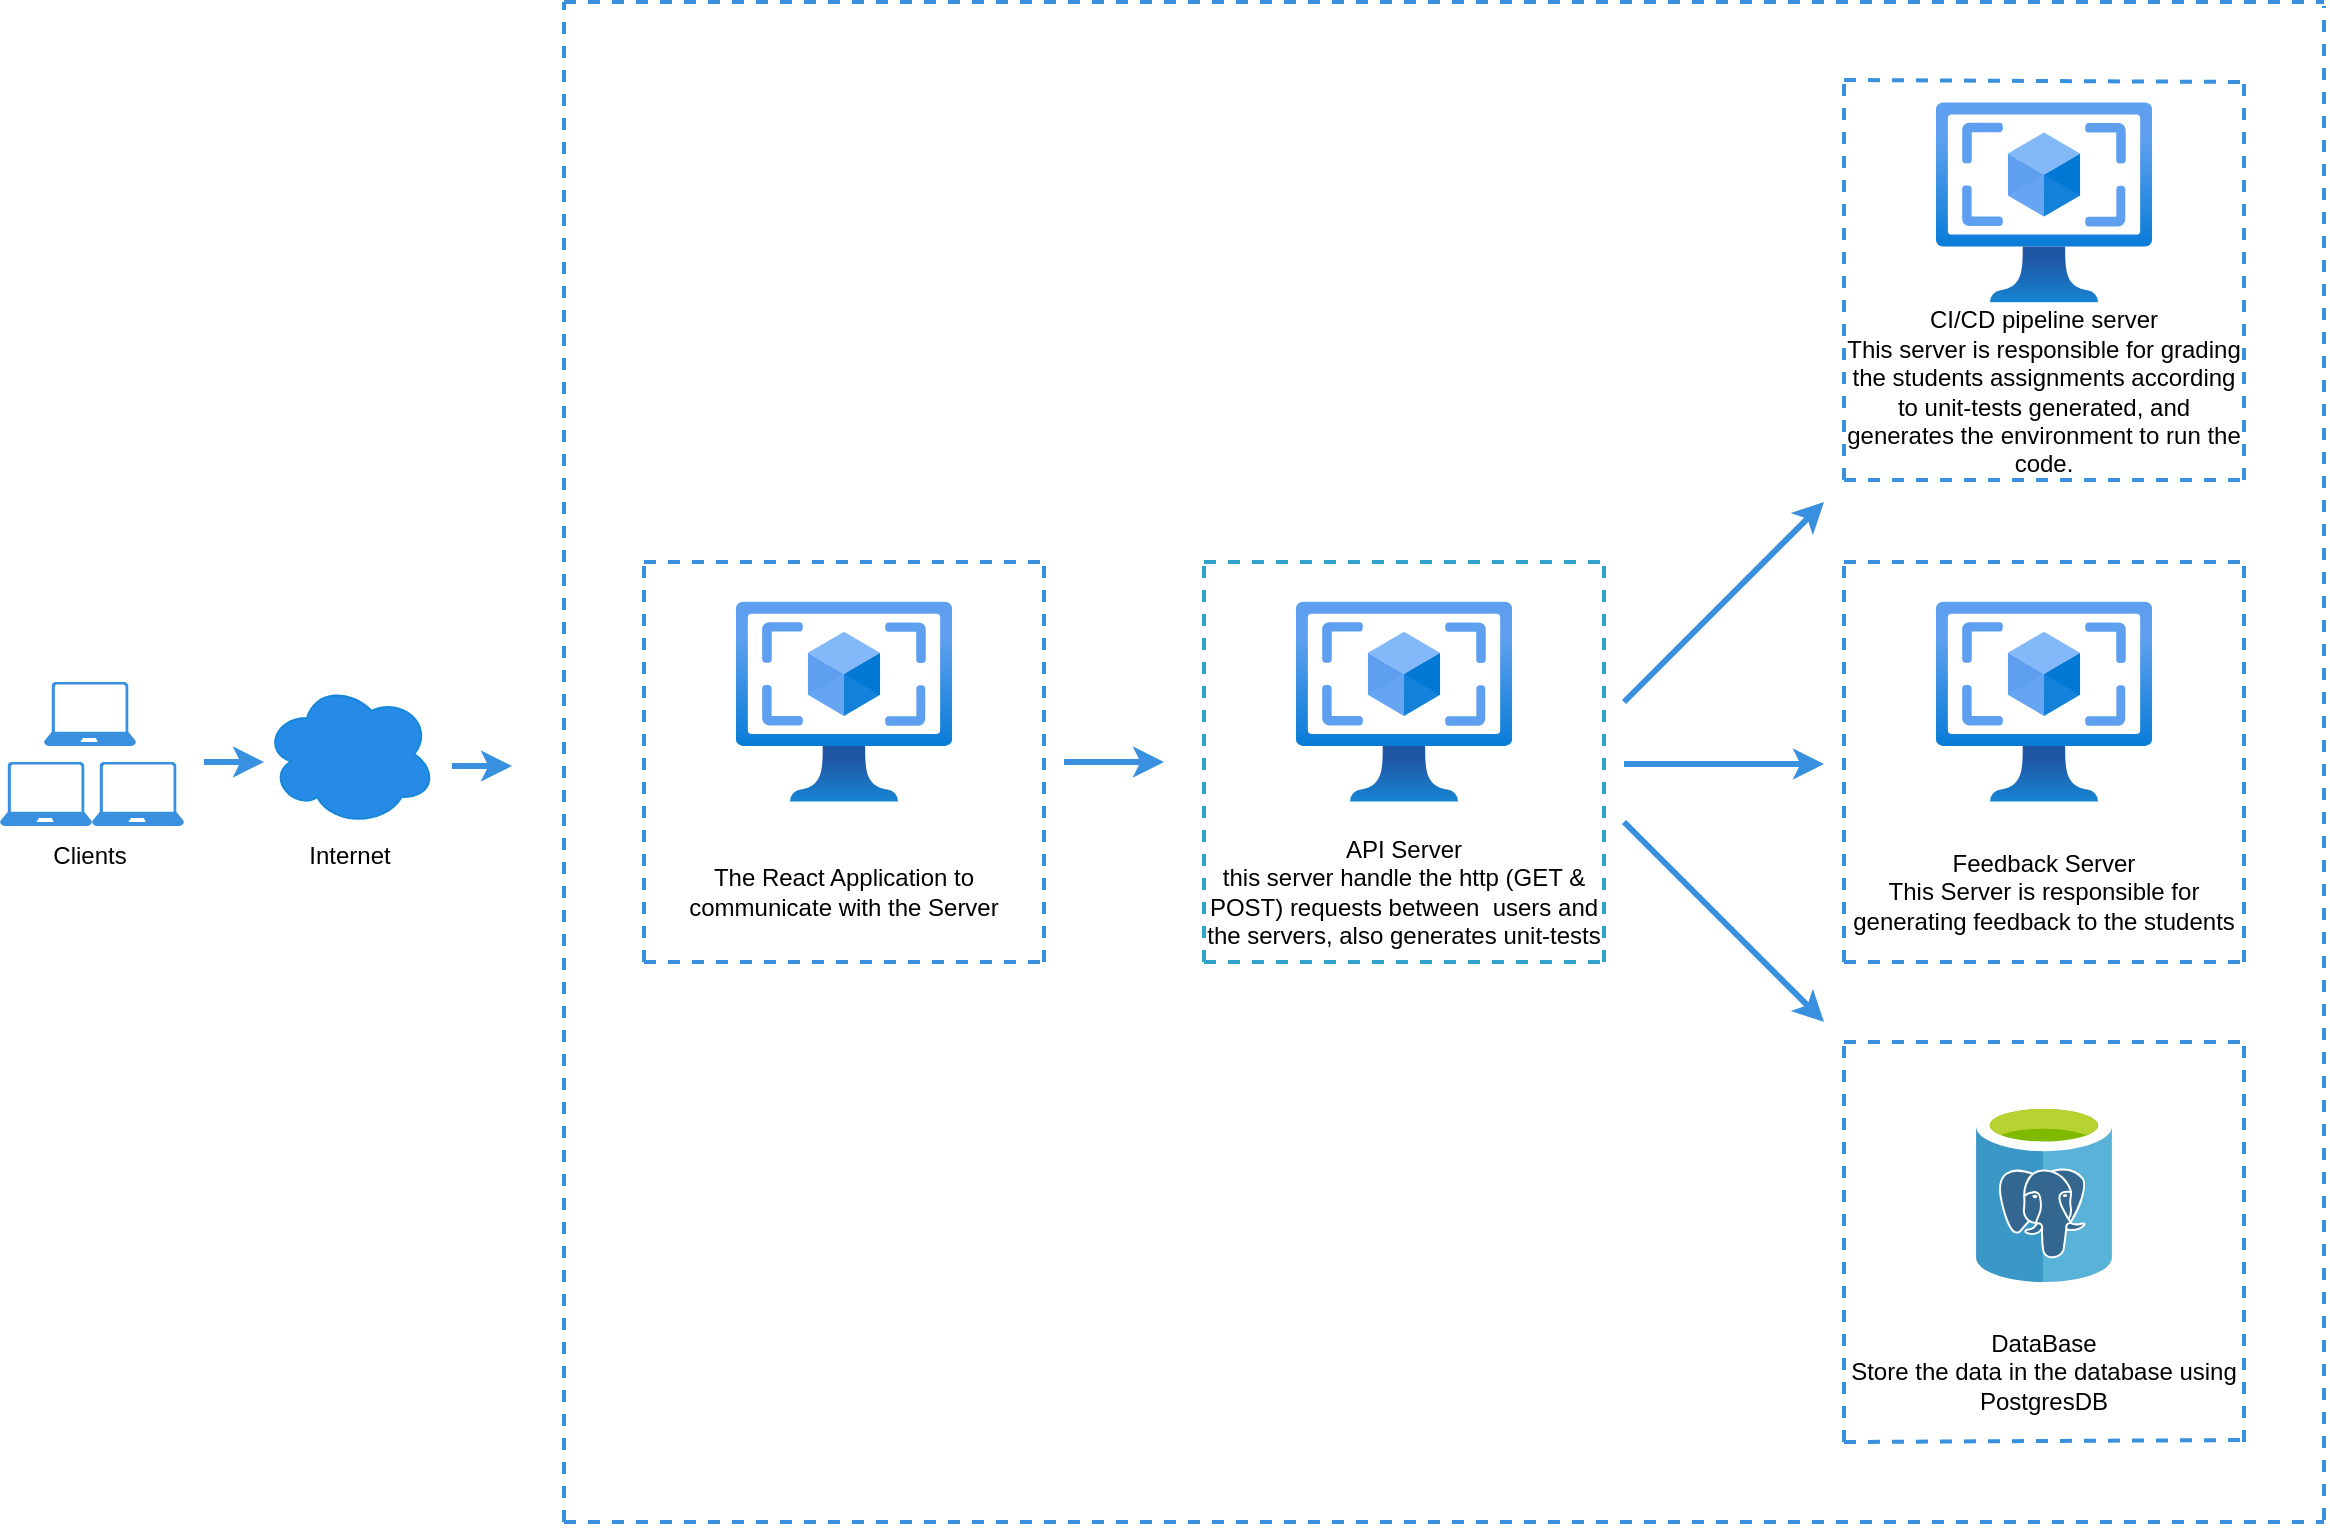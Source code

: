 <mxfile version="24.3.1" type="github">
  <diagram name="Page-1" id="WDVd_LqC4GoW-k4hKBYJ">
    <mxGraphModel dx="1871" dy="1085" grid="1" gridSize="10" guides="1" tooltips="1" connect="1" arrows="1" fold="1" page="1" pageScale="1" pageWidth="1300" pageHeight="1000" math="0" shadow="0">
      <root>
        <mxCell id="0" />
        <mxCell id="1" parent="0" />
        <mxCell id="yqN9pOTxlsv4gtg9a_OV-2" value="" style="verticalLabelPosition=bottom;html=1;verticalAlign=top;align=center;strokeColor=none;fillColor=#3890df;shape=mxgraph.azure.laptop;pointerEvents=1;" parent="1" vertex="1">
          <mxGeometry x="60" y="460" width="46" height="32" as="geometry" />
        </mxCell>
        <mxCell id="yqN9pOTxlsv4gtg9a_OV-5" value="" style="endArrow=classic;html=1;rounded=0;strokeColor=#3890df;strokeWidth=3;" parent="1" edge="1">
          <mxGeometry width="50" height="50" relative="1" as="geometry">
            <mxPoint x="140" y="500" as="sourcePoint" />
            <mxPoint x="170" y="500" as="targetPoint" />
          </mxGeometry>
        </mxCell>
        <mxCell id="yqN9pOTxlsv4gtg9a_OV-6" value="" style="ellipse;shape=cloud;whiteSpace=wrap;html=1;shadow=0;fillColor=#258be7;strokeColor=#1788d9;" parent="1" vertex="1">
          <mxGeometry x="170" y="460" width="86" height="72" as="geometry" />
        </mxCell>
        <mxCell id="yqN9pOTxlsv4gtg9a_OV-9" value="Clients" style="text;html=1;align=center;verticalAlign=middle;whiteSpace=wrap;rounded=0;" parent="1" vertex="1">
          <mxGeometry x="53" y="532" width="60" height="30" as="geometry" />
        </mxCell>
        <mxCell id="yqN9pOTxlsv4gtg9a_OV-10" value="Internet" style="text;html=1;align=center;verticalAlign=middle;whiteSpace=wrap;rounded=0;" parent="1" vertex="1">
          <mxGeometry x="183" y="532" width="60" height="30" as="geometry" />
        </mxCell>
        <mxCell id="yqN9pOTxlsv4gtg9a_OV-11" value="" style="endArrow=classic;html=1;rounded=0;strokeColor=#3890df;strokeWidth=3;" parent="1" edge="1">
          <mxGeometry width="50" height="50" relative="1" as="geometry">
            <mxPoint x="264" y="502" as="sourcePoint" />
            <mxPoint x="294" y="502" as="targetPoint" />
          </mxGeometry>
        </mxCell>
        <mxCell id="yqN9pOTxlsv4gtg9a_OV-12" value="" style="endArrow=none;dashed=1;html=1;rounded=0;strokeColor=#3890df;strokeWidth=2;" parent="1" edge="1">
          <mxGeometry width="50" height="50" relative="1" as="geometry">
            <mxPoint x="360" y="600" as="sourcePoint" />
            <mxPoint x="360" y="400" as="targetPoint" />
          </mxGeometry>
        </mxCell>
        <mxCell id="yqN9pOTxlsv4gtg9a_OV-13" value="" style="endArrow=none;dashed=1;html=1;rounded=0;strokeColor=#3890df;strokeWidth=2;" parent="1" edge="1">
          <mxGeometry width="50" height="50" relative="1" as="geometry">
            <mxPoint x="560" y="600" as="sourcePoint" />
            <mxPoint x="560" y="400" as="targetPoint" />
          </mxGeometry>
        </mxCell>
        <mxCell id="yqN9pOTxlsv4gtg9a_OV-14" value="" style="endArrow=none;dashed=1;html=1;rounded=0;strokeColor=#3890df;strokeWidth=2;" parent="1" edge="1">
          <mxGeometry width="50" height="50" relative="1" as="geometry">
            <mxPoint x="360" y="600" as="sourcePoint" />
            <mxPoint x="560" y="600" as="targetPoint" />
          </mxGeometry>
        </mxCell>
        <mxCell id="yqN9pOTxlsv4gtg9a_OV-15" value="" style="endArrow=none;dashed=1;html=1;rounded=0;strokeColor=#3890df;strokeWidth=2;" parent="1" edge="1">
          <mxGeometry width="50" height="50" relative="1" as="geometry">
            <mxPoint x="360" y="400" as="sourcePoint" />
            <mxPoint x="560" y="400" as="targetPoint" />
          </mxGeometry>
        </mxCell>
        <mxCell id="yqN9pOTxlsv4gtg9a_OV-25" value="" style="endArrow=none;dashed=1;html=1;rounded=0;strokeColor=#3890df;strokeWidth=2;" parent="1" edge="1">
          <mxGeometry width="50" height="50" relative="1" as="geometry">
            <mxPoint x="320" y="880" as="sourcePoint" />
            <mxPoint x="320" y="120" as="targetPoint" />
          </mxGeometry>
        </mxCell>
        <mxCell id="yqN9pOTxlsv4gtg9a_OV-26" value="" style="endArrow=none;dashed=1;html=1;rounded=0;strokeColor=#3890df;strokeWidth=2;" parent="1" edge="1">
          <mxGeometry width="50" height="50" relative="1" as="geometry">
            <mxPoint x="1200" y="879" as="sourcePoint" />
            <mxPoint x="1200" y="122" as="targetPoint" />
          </mxGeometry>
        </mxCell>
        <mxCell id="yqN9pOTxlsv4gtg9a_OV-27" value="" style="endArrow=none;dashed=1;html=1;rounded=0;strokeColor=#3890df;strokeWidth=2;" parent="1" edge="1">
          <mxGeometry width="50" height="50" relative="1" as="geometry">
            <mxPoint x="320" y="880" as="sourcePoint" />
            <mxPoint x="1200" y="880" as="targetPoint" />
          </mxGeometry>
        </mxCell>
        <mxCell id="yqN9pOTxlsv4gtg9a_OV-28" value="" style="endArrow=none;dashed=1;html=1;rounded=0;strokeColor=#3890df;strokeWidth=2;" parent="1" edge="1">
          <mxGeometry width="50" height="50" relative="1" as="geometry">
            <mxPoint x="320" y="120" as="sourcePoint" />
            <mxPoint x="1200" y="120" as="targetPoint" />
          </mxGeometry>
        </mxCell>
        <mxCell id="Tg-QZ9ERZS_TfLqGiLW--4" value="The React Application to communicate with the Server" style="text;html=1;align=center;verticalAlign=middle;whiteSpace=wrap;rounded=0;strokeColor=none;strokeWidth=2;" vertex="1" parent="1">
          <mxGeometry x="370" y="540" width="180" height="50" as="geometry" />
        </mxCell>
        <mxCell id="Tg-QZ9ERZS_TfLqGiLW--54" value="" style="endArrow=none;dashed=1;html=1;rounded=0;strokeColor=#2ea4cb;strokeWidth=2;" edge="1" parent="1">
          <mxGeometry width="50" height="50" relative="1" as="geometry">
            <mxPoint x="640" y="600" as="sourcePoint" />
            <mxPoint x="640" y="400" as="targetPoint" />
          </mxGeometry>
        </mxCell>
        <mxCell id="Tg-QZ9ERZS_TfLqGiLW--55" value="" style="endArrow=none;dashed=1;html=1;rounded=0;strokeColor=#2ea4cb;strokeWidth=2;" edge="1" parent="1">
          <mxGeometry width="50" height="50" relative="1" as="geometry">
            <mxPoint x="840" y="600" as="sourcePoint" />
            <mxPoint x="840" y="396.63" as="targetPoint" />
          </mxGeometry>
        </mxCell>
        <mxCell id="Tg-QZ9ERZS_TfLqGiLW--56" value="" style="endArrow=none;dashed=1;html=1;rounded=0;strokeColor=#2ea4cb;strokeWidth=2;" edge="1" parent="1">
          <mxGeometry width="50" height="50" relative="1" as="geometry">
            <mxPoint x="640" y="600" as="sourcePoint" />
            <mxPoint x="840" y="600" as="targetPoint" />
          </mxGeometry>
        </mxCell>
        <mxCell id="Tg-QZ9ERZS_TfLqGiLW--57" value="" style="endArrow=none;dashed=1;html=1;rounded=0;strokeColor=#2ea4cb;strokeWidth=2;" edge="1" parent="1">
          <mxGeometry width="50" height="50" relative="1" as="geometry">
            <mxPoint x="640" y="400" as="sourcePoint" />
            <mxPoint x="840" y="400" as="targetPoint" />
          </mxGeometry>
        </mxCell>
        <mxCell id="Tg-QZ9ERZS_TfLqGiLW--58" value="API Server&lt;div&gt;this server handle the http (GET &amp;amp; POST) requests between&amp;nbsp; users and the servers, also generates unit-tests&lt;/div&gt;" style="text;html=1;align=center;verticalAlign=middle;whiteSpace=wrap;rounded=0;strokeColor=none;strokeWidth=2;" vertex="1" parent="1">
          <mxGeometry x="640" y="540" width="200" height="50" as="geometry" />
        </mxCell>
        <mxCell id="Tg-QZ9ERZS_TfLqGiLW--64" value="" style="endArrow=none;dashed=1;html=1;rounded=0;strokeColor=#3890df;strokeWidth=2;" edge="1" parent="1">
          <mxGeometry width="50" height="50" relative="1" as="geometry">
            <mxPoint x="960" y="359" as="sourcePoint" />
            <mxPoint x="960" y="160" as="targetPoint" />
          </mxGeometry>
        </mxCell>
        <mxCell id="Tg-QZ9ERZS_TfLqGiLW--65" value="" style="endArrow=none;dashed=1;html=1;rounded=0;strokeColor=#3890df;strokeWidth=2;" edge="1" parent="1">
          <mxGeometry width="50" height="50" relative="1" as="geometry">
            <mxPoint x="1160" y="359" as="sourcePoint" />
            <mxPoint x="1160" y="160" as="targetPoint" />
          </mxGeometry>
        </mxCell>
        <mxCell id="Tg-QZ9ERZS_TfLqGiLW--66" value="" style="endArrow=none;dashed=1;html=1;rounded=0;strokeColor=#3890df;strokeWidth=2;" edge="1" parent="1">
          <mxGeometry width="50" height="50" relative="1" as="geometry">
            <mxPoint x="960" y="359" as="sourcePoint" />
            <mxPoint x="1160" y="359" as="targetPoint" />
          </mxGeometry>
        </mxCell>
        <mxCell id="Tg-QZ9ERZS_TfLqGiLW--67" value="" style="endArrow=none;dashed=1;html=1;rounded=0;strokeColor=#3890df;strokeWidth=2;" edge="1" parent="1">
          <mxGeometry width="50" height="50" relative="1" as="geometry">
            <mxPoint x="960" y="159" as="sourcePoint" />
            <mxPoint x="1160" y="160" as="targetPoint" />
          </mxGeometry>
        </mxCell>
        <mxCell id="Tg-QZ9ERZS_TfLqGiLW--68" value="CI/CD pipeline server&lt;div&gt;This server is responsible for grading the students assignments according to unit-tests generated, and generates the environment to run the code.&lt;/div&gt;" style="text;html=1;align=center;verticalAlign=middle;whiteSpace=wrap;rounded=0;strokeColor=none;strokeWidth=2;" vertex="1" parent="1">
          <mxGeometry x="960" y="270.33" width="200" height="90" as="geometry" />
        </mxCell>
        <mxCell id="Tg-QZ9ERZS_TfLqGiLW--69" value="" style="endArrow=none;dashed=1;html=1;rounded=0;strokeColor=#3890df;strokeWidth=2;" edge="1" parent="1">
          <mxGeometry width="50" height="50" relative="1" as="geometry">
            <mxPoint x="960" y="600" as="sourcePoint" />
            <mxPoint x="960" y="398" as="targetPoint" />
          </mxGeometry>
        </mxCell>
        <mxCell id="Tg-QZ9ERZS_TfLqGiLW--70" value="" style="endArrow=none;dashed=1;html=1;rounded=0;strokeColor=#3890df;strokeWidth=2;" edge="1" parent="1">
          <mxGeometry width="50" height="50" relative="1" as="geometry">
            <mxPoint x="1160" y="600" as="sourcePoint" />
            <mxPoint x="1160" y="400" as="targetPoint" />
          </mxGeometry>
        </mxCell>
        <mxCell id="Tg-QZ9ERZS_TfLqGiLW--71" value="" style="endArrow=none;dashed=1;html=1;rounded=0;strokeColor=#3890df;strokeWidth=2;" edge="1" parent="1">
          <mxGeometry width="50" height="50" relative="1" as="geometry">
            <mxPoint x="960" y="600" as="sourcePoint" />
            <mxPoint x="1160" y="600" as="targetPoint" />
          </mxGeometry>
        </mxCell>
        <mxCell id="Tg-QZ9ERZS_TfLqGiLW--72" value="" style="endArrow=none;dashed=1;html=1;rounded=0;strokeColor=#3890df;strokeWidth=2;" edge="1" parent="1">
          <mxGeometry width="50" height="50" relative="1" as="geometry">
            <mxPoint x="960" y="400" as="sourcePoint" />
            <mxPoint x="1160" y="400" as="targetPoint" />
          </mxGeometry>
        </mxCell>
        <mxCell id="Tg-QZ9ERZS_TfLqGiLW--73" value="Feedback Server&lt;div&gt;This Server is responsible for generating feedback to the students&lt;/div&gt;" style="text;html=1;align=center;verticalAlign=middle;whiteSpace=wrap;rounded=0;strokeColor=none;strokeWidth=2;" vertex="1" parent="1">
          <mxGeometry x="960" y="540" width="200" height="50" as="geometry" />
        </mxCell>
        <mxCell id="Tg-QZ9ERZS_TfLqGiLW--74" value="" style="endArrow=none;dashed=1;html=1;rounded=0;strokeColor=#3890df;strokeWidth=2;" edge="1" parent="1">
          <mxGeometry width="50" height="50" relative="1" as="geometry">
            <mxPoint x="960" y="840" as="sourcePoint" />
            <mxPoint x="960" y="639" as="targetPoint" />
          </mxGeometry>
        </mxCell>
        <mxCell id="Tg-QZ9ERZS_TfLqGiLW--75" value="" style="endArrow=none;dashed=1;html=1;rounded=0;strokeColor=#3890df;strokeWidth=2;" edge="1" parent="1">
          <mxGeometry width="50" height="50" relative="1" as="geometry">
            <mxPoint x="1160" y="840" as="sourcePoint" />
            <mxPoint x="1160" y="640" as="targetPoint" />
          </mxGeometry>
        </mxCell>
        <mxCell id="Tg-QZ9ERZS_TfLqGiLW--76" value="" style="endArrow=none;dashed=1;html=1;rounded=0;strokeColor=#3890df;strokeWidth=2;" edge="1" parent="1">
          <mxGeometry width="50" height="50" relative="1" as="geometry">
            <mxPoint x="960" y="840" as="sourcePoint" />
            <mxPoint x="1160" y="839" as="targetPoint" />
          </mxGeometry>
        </mxCell>
        <mxCell id="Tg-QZ9ERZS_TfLqGiLW--77" value="" style="endArrow=none;dashed=1;html=1;rounded=0;strokeColor=#3890df;strokeWidth=2;" edge="1" parent="1">
          <mxGeometry width="50" height="50" relative="1" as="geometry">
            <mxPoint x="960" y="640" as="sourcePoint" />
            <mxPoint x="1160" y="640" as="targetPoint" />
          </mxGeometry>
        </mxCell>
        <mxCell id="Tg-QZ9ERZS_TfLqGiLW--78" value="DataBase&lt;div&gt;Store the data in the database using PostgresDB&lt;/div&gt;" style="text;html=1;align=center;verticalAlign=middle;whiteSpace=wrap;rounded=0;strokeColor=none;strokeWidth=2;" vertex="1" parent="1">
          <mxGeometry x="960" y="780" width="200" height="50" as="geometry" />
        </mxCell>
        <mxCell id="Tg-QZ9ERZS_TfLqGiLW--80" value="" style="endArrow=classic;html=1;rounded=0;strokeColor=#3890df;strokeWidth=3;" edge="1" parent="1">
          <mxGeometry width="50" height="50" relative="1" as="geometry">
            <mxPoint x="570" y="500" as="sourcePoint" />
            <mxPoint x="620" y="500" as="targetPoint" />
          </mxGeometry>
        </mxCell>
        <mxCell id="Tg-QZ9ERZS_TfLqGiLW--81" value="" style="endArrow=classic;html=1;rounded=0;strokeWidth=3;strokeColor=#3890df;" edge="1" parent="1">
          <mxGeometry width="50" height="50" relative="1" as="geometry">
            <mxPoint x="850" y="470" as="sourcePoint" />
            <mxPoint x="950" y="370" as="targetPoint" />
          </mxGeometry>
        </mxCell>
        <mxCell id="Tg-QZ9ERZS_TfLqGiLW--82" value="" style="endArrow=classic;html=1;rounded=0;strokeWidth=3;strokeColor=#3890df;" edge="1" parent="1">
          <mxGeometry width="50" height="50" relative="1" as="geometry">
            <mxPoint x="850" y="501" as="sourcePoint" />
            <mxPoint x="950" y="501" as="targetPoint" />
          </mxGeometry>
        </mxCell>
        <mxCell id="Tg-QZ9ERZS_TfLqGiLW--83" value="" style="endArrow=classic;html=1;rounded=0;strokeWidth=3;strokeColor=#3890df;" edge="1" parent="1">
          <mxGeometry width="50" height="50" relative="1" as="geometry">
            <mxPoint x="850" y="530" as="sourcePoint" />
            <mxPoint x="950" y="630" as="targetPoint" />
          </mxGeometry>
        </mxCell>
        <mxCell id="Tg-QZ9ERZS_TfLqGiLW--92" value="" style="verticalLabelPosition=bottom;html=1;verticalAlign=top;align=center;strokeColor=none;fillColor=#3890df;shape=mxgraph.azure.laptop;pointerEvents=1;" vertex="1" parent="1">
          <mxGeometry x="38" y="500" width="46" height="32" as="geometry" />
        </mxCell>
        <mxCell id="Tg-QZ9ERZS_TfLqGiLW--93" value="" style="verticalLabelPosition=bottom;html=1;verticalAlign=top;align=center;strokeColor=none;fillColor=#3890df;shape=mxgraph.azure.laptop;pointerEvents=1;" vertex="1" parent="1">
          <mxGeometry x="84" y="500" width="46" height="32" as="geometry" />
        </mxCell>
        <mxCell id="Tg-QZ9ERZS_TfLqGiLW--94" value="" style="image;aspect=fixed;html=1;points=[];align=center;fontSize=12;image=img/lib/azure2/compute/VM_Images_Classic.svg;" vertex="1" parent="1">
          <mxGeometry x="405.91" y="419.67" width="108.17" height="100.33" as="geometry" />
        </mxCell>
        <mxCell id="Tg-QZ9ERZS_TfLqGiLW--96" value="" style="image;aspect=fixed;html=1;points=[];align=center;fontSize=12;image=img/lib/azure2/compute/VM_Images_Classic.svg;" vertex="1" parent="1">
          <mxGeometry x="685.92" y="419.67" width="108.17" height="100.33" as="geometry" />
        </mxCell>
        <mxCell id="Tg-QZ9ERZS_TfLqGiLW--97" value="" style="image;aspect=fixed;html=1;points=[];align=center;fontSize=12;image=img/lib/azure2/compute/VM_Images_Classic.svg;" vertex="1" parent="1">
          <mxGeometry x="1005.92" y="419.67" width="108.17" height="100.33" as="geometry" />
        </mxCell>
        <mxCell id="Tg-QZ9ERZS_TfLqGiLW--98" value="" style="image;aspect=fixed;html=1;points=[];align=center;fontSize=12;image=img/lib/azure2/compute/VM_Images_Classic.svg;" vertex="1" parent="1">
          <mxGeometry x="1005.92" y="170" width="108.17" height="100.33" as="geometry" />
        </mxCell>
        <mxCell id="Tg-QZ9ERZS_TfLqGiLW--99" value="" style="image;sketch=0;aspect=fixed;html=1;points=[];align=center;fontSize=12;image=img/lib/mscae/Azure_Database_for_PostgreSQL_servers.svg;" vertex="1" parent="1">
          <mxGeometry x="1025.8" y="670" width="68.4" height="90" as="geometry" />
        </mxCell>
      </root>
    </mxGraphModel>
  </diagram>
</mxfile>
